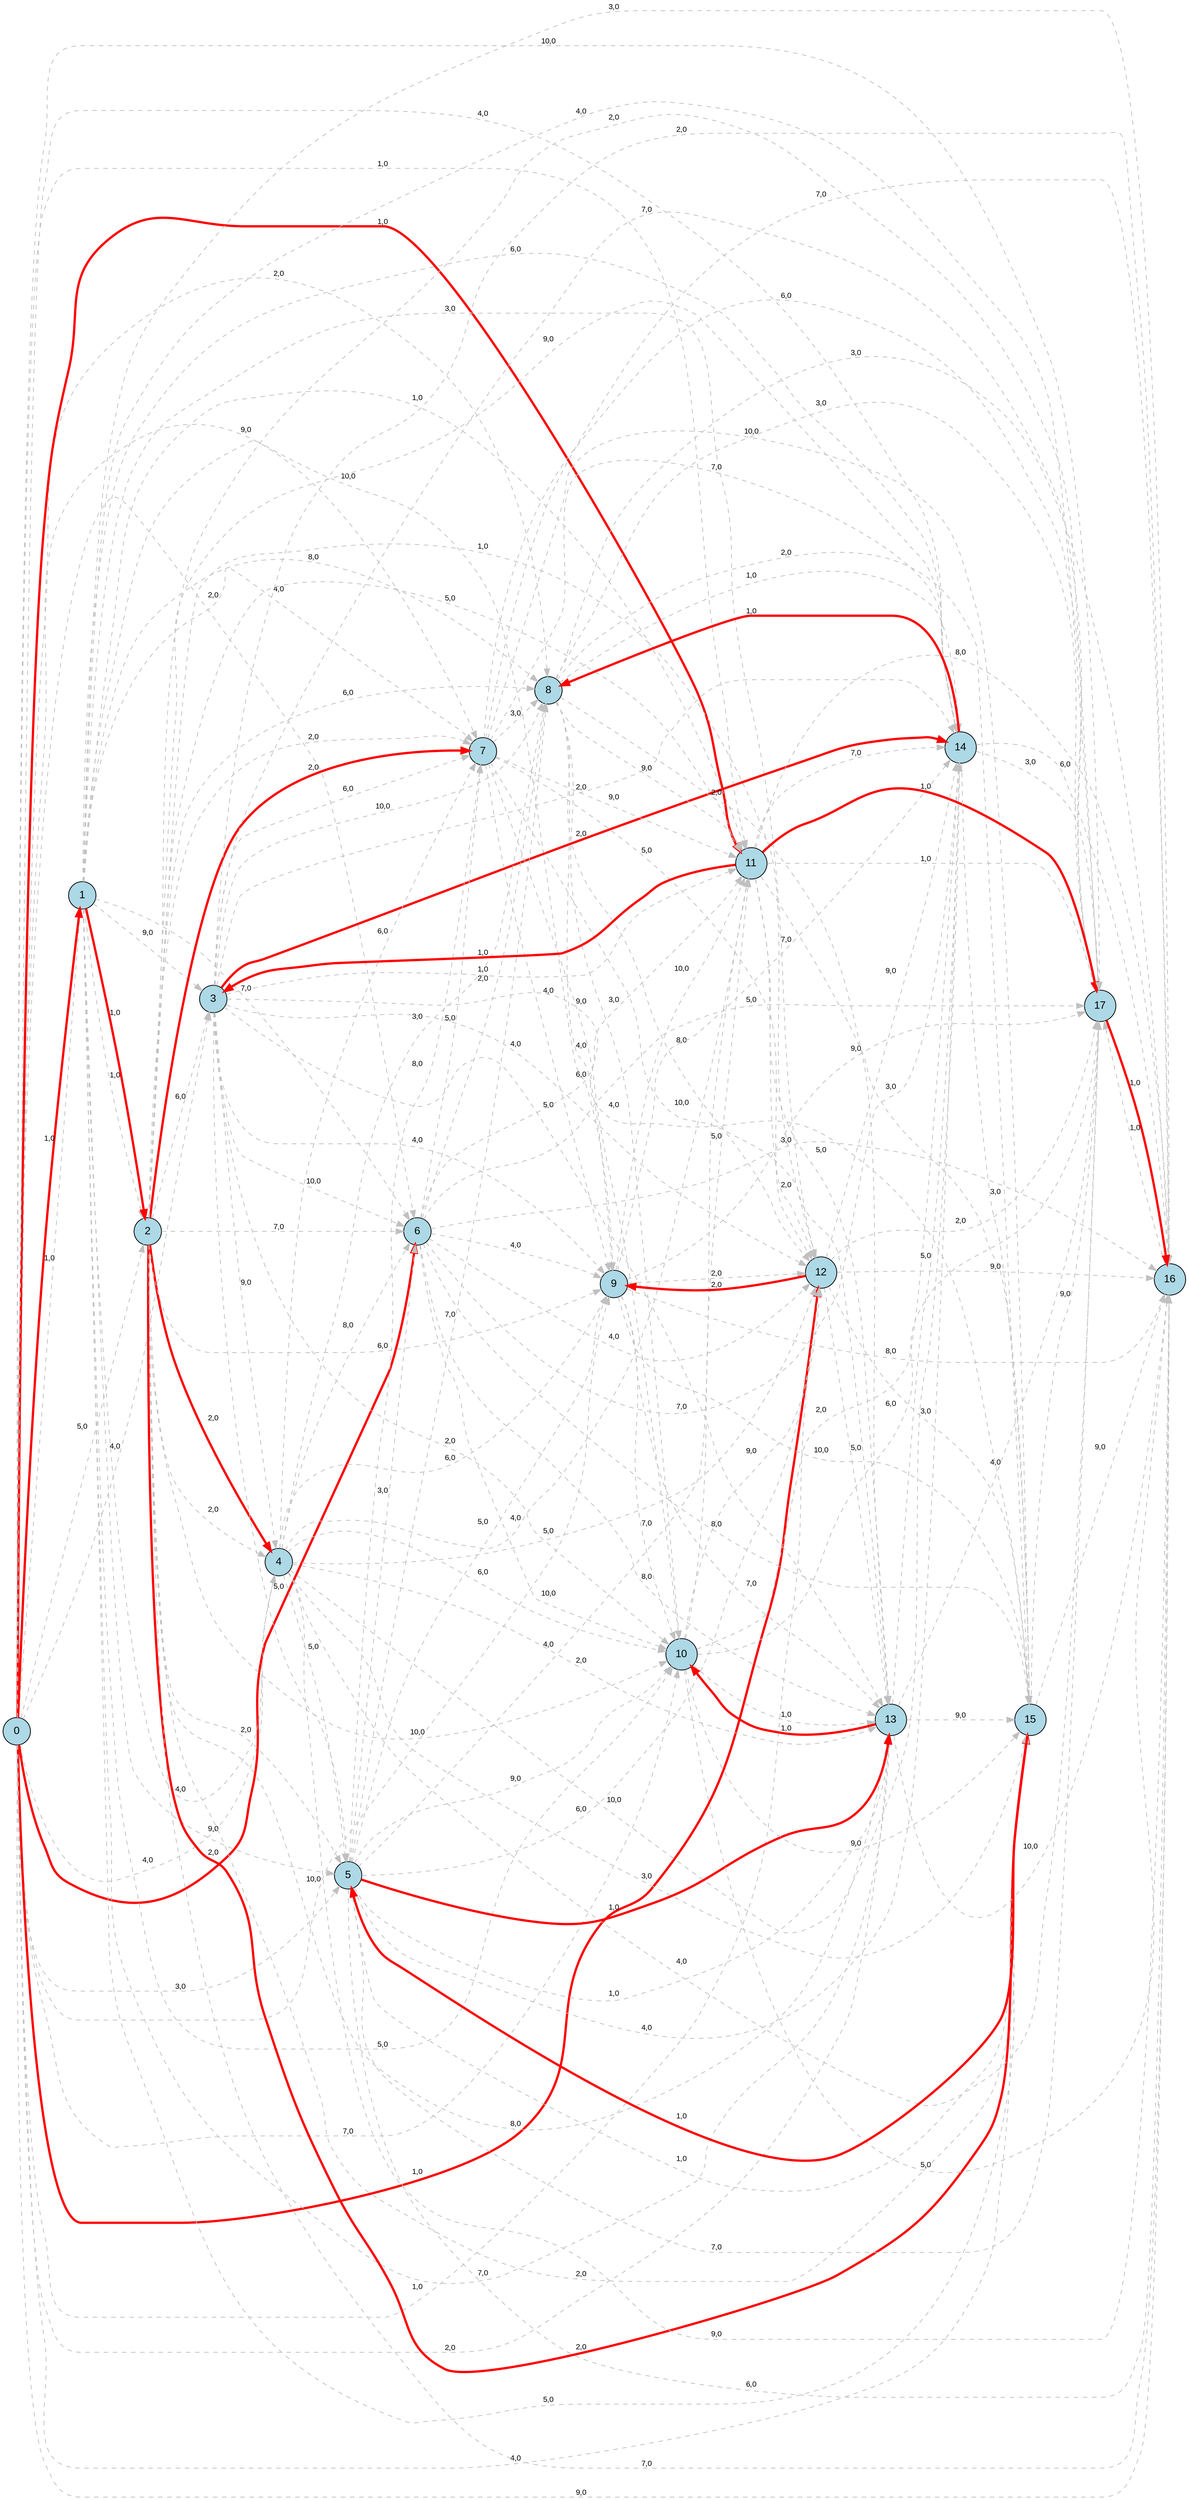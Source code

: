 // DOT file generated for MST Visualization
// Use: https://edotor.net/ or install GraphViz locally
digraph Graph1_PrimMST {
  rankdir=LR;
  node [shape=circle, style=filled, fillcolor=lightblue, fontname=Arial];
  edge [fontname=Arial, fontsize=10];

  // Original graph edges (light gray)
  0 -> 1 [label="1,0", color=gray, penwidth=1, style=dashed];
  0 -> 2 [label="5,0", color=gray, penwidth=1, style=dashed];
  0 -> 3 [label="4,0", color=gray, penwidth=1, style=dashed];
  0 -> 4 [label="4,0", color=gray, penwidth=1, style=dashed];
  0 -> 5 [label="3,0", color=gray, penwidth=1, style=dashed];
  0 -> 6 [label="2,0", color=gray, penwidth=1, style=dashed];
  0 -> 7 [label="9,0", color=gray, penwidth=1, style=dashed];
  0 -> 8 [label="2,0", color=gray, penwidth=1, style=dashed];
  0 -> 9 [label="10,0", color=gray, penwidth=1, style=dashed];
  0 -> 10 [label="7,0", color=gray, penwidth=1, style=dashed];
  0 -> 11 [label="1,0", color=gray, penwidth=1, style=dashed];
  0 -> 12 [label="1,0", color=gray, penwidth=1, style=dashed];
  0 -> 13 [label="2,0", color=gray, penwidth=1, style=dashed];
  0 -> 14 [label="4,0", color=gray, penwidth=1, style=dashed];
  0 -> 15 [label="4,0", color=gray, penwidth=1, style=dashed];
  0 -> 16 [label="9,0", color=gray, penwidth=1, style=dashed];
  0 -> 17 [label="10,0", color=gray, penwidth=1, style=dashed];
  1 -> 2 [label="1,0", color=gray, penwidth=1, style=dashed];
  1 -> 3 [label="9,0", color=gray, penwidth=1, style=dashed];
  1 -> 4 [label="4,0", color=gray, penwidth=1, style=dashed];
  1 -> 5 [label="9,0", color=gray, penwidth=1, style=dashed];
  1 -> 6 [label="7,0", color=gray, penwidth=1, style=dashed];
  1 -> 7 [label="4,0", color=gray, penwidth=1, style=dashed];
  1 -> 8 [label="8,0", color=gray, penwidth=1, style=dashed];
  1 -> 9 [label="10,0", color=gray, penwidth=1, style=dashed];
  1 -> 10 [label="5,0", color=gray, penwidth=1, style=dashed];
  1 -> 11 [label="1,0", color=gray, penwidth=1, style=dashed];
  1 -> 12 [label="3,0", color=gray, penwidth=1, style=dashed];
  1 -> 13 [label="7,0", color=gray, penwidth=1, style=dashed];
  1 -> 14 [label="6,0", color=gray, penwidth=1, style=dashed];
  1 -> 15 [label="5,0", color=gray, penwidth=1, style=dashed];
  1 -> 16 [label="3,0", color=gray, penwidth=1, style=dashed];
  1 -> 17 [label="4,0", color=gray, penwidth=1, style=dashed];
  2 -> 3 [label="6,0", color=gray, penwidth=1, style=dashed];
  2 -> 4 [label="2,0", color=gray, penwidth=1, style=dashed];
  2 -> 5 [label="2,0", color=gray, penwidth=1, style=dashed];
  2 -> 6 [label="7,0", color=gray, penwidth=1, style=dashed];
  2 -> 7 [label="2,0", color=gray, penwidth=1, style=dashed];
  2 -> 8 [label="6,0", color=gray, penwidth=1, style=dashed];
  2 -> 9 [label="6,0", color=gray, penwidth=1, style=dashed];
  2 -> 10 [label="10,0", color=gray, penwidth=1, style=dashed];
  2 -> 11 [label="5,0", color=gray, penwidth=1, style=dashed];
  2 -> 12 [label="1,0", color=gray, penwidth=1, style=dashed];
  2 -> 13 [label="8,0", color=gray, penwidth=1, style=dashed];
  2 -> 14 [label="9,0", color=gray, penwidth=1, style=dashed];
  2 -> 15 [label="2,0", color=gray, penwidth=1, style=dashed];
  2 -> 16 [label="7,0", color=gray, penwidth=1, style=dashed];
  2 -> 17 [label="2,0", color=gray, penwidth=1, style=dashed];
  3 -> 4 [label="9,0", color=gray, penwidth=1, style=dashed];
  3 -> 5 [label="5,0", color=gray, penwidth=1, style=dashed];
  3 -> 6 [label="10,0", color=gray, penwidth=1, style=dashed];
  3 -> 7 [label="6,0", color=gray, penwidth=1, style=dashed];
  3 -> 8 [label="10,0", color=gray, penwidth=1, style=dashed];
  3 -> 9 [label="4,0", color=gray, penwidth=1, style=dashed];
  3 -> 10 [label="2,0", color=gray, penwidth=1, style=dashed];
  3 -> 11 [label="1,0", color=gray, penwidth=1, style=dashed];
  3 -> 12 [label="4,0", color=gray, penwidth=1, style=dashed];
  3 -> 13 [label="5,0", color=gray, penwidth=1, style=dashed];
  3 -> 14 [label="2,0", color=gray, penwidth=1, style=dashed];
  3 -> 15 [label="4,0", color=gray, penwidth=1, style=dashed];
  3 -> 16 [label="2,0", color=gray, penwidth=1, style=dashed];
  3 -> 17 [label="7,0", color=gray, penwidth=1, style=dashed];
  4 -> 5 [label="5,0", color=gray, penwidth=1, style=dashed];
  4 -> 6 [label="8,0", color=gray, penwidth=1, style=dashed];
  4 -> 7 [label="6,0", color=gray, penwidth=1, style=dashed];
  4 -> 8 [label="3,0", color=gray, penwidth=1, style=dashed];
  4 -> 9 [label="6,0", color=gray, penwidth=1, style=dashed];
  4 -> 10 [label="6,0", color=gray, penwidth=1, style=dashed];
  4 -> 11 [label="4,0", color=gray, penwidth=1, style=dashed];
  4 -> 12 [label="5,0", color=gray, penwidth=1, style=dashed];
  4 -> 13 [label="2,0", color=gray, penwidth=1, style=dashed];
  4 -> 14 [label="10,0", color=gray, penwidth=1, style=dashed];
  4 -> 15 [label="3,0", color=gray, penwidth=1, style=dashed];
  4 -> 16 [label="9,0", color=gray, penwidth=1, style=dashed];
  4 -> 17 [label="4,0", color=gray, penwidth=1, style=dashed];
  5 -> 6 [label="3,0", color=gray, penwidth=1, style=dashed];
  5 -> 7 [label="8,0", color=gray, penwidth=1, style=dashed];
  5 -> 8 [label="7,0", color=gray, penwidth=1, style=dashed];
  5 -> 9 [label="5,0", color=gray, penwidth=1, style=dashed];
  5 -> 10 [label="9,0", color=gray, penwidth=1, style=dashed];
  5 -> 11 [label="4,0", color=gray, penwidth=1, style=dashed];
  5 -> 12 [label="6,0", color=gray, penwidth=1, style=dashed];
  5 -> 13 [label="1,0", color=gray, penwidth=1, style=dashed];
  5 -> 14 [label="4,0", color=gray, penwidth=1, style=dashed];
  5 -> 15 [label="1,0", color=gray, penwidth=1, style=dashed];
  5 -> 16 [label="6,0", color=gray, penwidth=1, style=dashed];
  5 -> 17 [label="7,0", color=gray, penwidth=1, style=dashed];
  6 -> 7 [label="5,0", color=gray, penwidth=1, style=dashed];
  6 -> 8 [label="2,0", color=gray, penwidth=1, style=dashed];
  6 -> 9 [label="4,0", color=gray, penwidth=1, style=dashed];
  6 -> 10 [label="10,0", color=gray, penwidth=1, style=dashed];
  6 -> 11 [label="6,0", color=gray, penwidth=1, style=dashed];
  6 -> 12 [label="4,0", color=gray, penwidth=1, style=dashed];
  6 -> 13 [label="8,0", color=gray, penwidth=1, style=dashed];
  6 -> 14 [label="7,0", color=gray, penwidth=1, style=dashed];
  6 -> 15 [label="8,0", color=gray, penwidth=1, style=dashed];
  6 -> 16 [label="3,0", color=gray, penwidth=1, style=dashed];
  6 -> 17 [label="5,0", color=gray, penwidth=1, style=dashed];
  7 -> 8 [label="3,0", color=gray, penwidth=1, style=dashed];
  7 -> 9 [label="4,0", color=gray, penwidth=1, style=dashed];
  7 -> 10 [label="9,0", color=gray, penwidth=1, style=dashed];
  7 -> 11 [label="9,0", color=gray, penwidth=1, style=dashed];
  7 -> 12 [label="5,0", color=gray, penwidth=1, style=dashed];
  7 -> 13 [label="10,0", color=gray, penwidth=1, style=dashed];
  7 -> 14 [label="7,0", color=gray, penwidth=1, style=dashed];
  7 -> 15 [label="10,0", color=gray, penwidth=1, style=dashed];
  7 -> 16 [label="7,0", color=gray, penwidth=1, style=dashed];
  7 -> 17 [label="6,0", color=gray, penwidth=1, style=dashed];
  8 -> 9 [label="4,0", color=gray, penwidth=1, style=dashed];
  8 -> 10 [label="3,0", color=gray, penwidth=1, style=dashed];
  8 -> 11 [label="9,0", color=gray, penwidth=1, style=dashed];
  8 -> 12 [label="8,0", color=gray, penwidth=1, style=dashed];
  8 -> 13 [label="2,0", color=gray, penwidth=1, style=dashed];
  8 -> 14 [label="1,0", color=gray, penwidth=1, style=dashed];
  8 -> 15 [label="2,0", color=gray, penwidth=1, style=dashed];
  8 -> 16 [label="3,0", color=gray, penwidth=1, style=dashed];
  8 -> 17 [label="3,0", color=gray, penwidth=1, style=dashed];
  9 -> 10 [label="7,0", color=gray, penwidth=1, style=dashed];
  9 -> 11 [label="10,0", color=gray, penwidth=1, style=dashed];
  9 -> 12 [label="2,0", color=gray, penwidth=1, style=dashed];
  9 -> 13 [label="7,0", color=gray, penwidth=1, style=dashed];
  9 -> 14 [label="7,0", color=gray, penwidth=1, style=dashed];
  9 -> 15 [label="10,0", color=gray, penwidth=1, style=dashed];
  9 -> 16 [label="8,0", color=gray, penwidth=1, style=dashed];
  9 -> 17 [label="9,0", color=gray, penwidth=1, style=dashed];
  10 -> 11 [label="5,0", color=gray, penwidth=1, style=dashed];
  10 -> 12 [label="9,0", color=gray, penwidth=1, style=dashed];
  10 -> 13 [label="1,0", color=gray, penwidth=1, style=dashed];
  10 -> 14 [label="2,0", color=gray, penwidth=1, style=dashed];
  10 -> 15 [label="9,0", color=gray, penwidth=1, style=dashed];
  10 -> 16 [label="5,0", color=gray, penwidth=1, style=dashed];
  10 -> 17 [label="6,0", color=gray, penwidth=1, style=dashed];
  11 -> 12 [label="2,0", color=gray, penwidth=1, style=dashed];
  11 -> 13 [label="5,0", color=gray, penwidth=1, style=dashed];
  11 -> 14 [label="7,0", color=gray, penwidth=1, style=dashed];
  11 -> 15 [label="3,0", color=gray, penwidth=1, style=dashed];
  11 -> 16 [label="8,0", color=gray, penwidth=1, style=dashed];
  11 -> 17 [label="1,0", color=gray, penwidth=1, style=dashed];
  12 -> 13 [label="5,0", color=gray, penwidth=1, style=dashed];
  12 -> 14 [label="9,0", color=gray, penwidth=1, style=dashed];
  12 -> 15 [label="3,0", color=gray, penwidth=1, style=dashed];
  12 -> 16 [label="9,0", color=gray, penwidth=1, style=dashed];
  12 -> 17 [label="2,0", color=gray, penwidth=1, style=dashed];
  13 -> 14 [label="5,0", color=gray, penwidth=1, style=dashed];
  13 -> 15 [label="9,0", color=gray, penwidth=1, style=dashed];
  13 -> 16 [label="10,0", color=gray, penwidth=1, style=dashed];
  13 -> 17 [label="4,0", color=gray, penwidth=1, style=dashed];
  14 -> 15 [label="3,0", color=gray, penwidth=1, style=dashed];
  14 -> 16 [label="6,0", color=gray, penwidth=1, style=dashed];
  14 -> 17 [label="3,0", color=gray, penwidth=1, style=dashed];
  15 -> 16 [label="9,0", color=gray, penwidth=1, style=dashed];
  15 -> 17 [label="9,0", color=gray, penwidth=1, style=dashed];
  16 -> 17 [label="1,0", color=gray, penwidth=1, style=dashed];

  // Minimum Spanning Tree edges (bold red)
  0 -> 1 [label="1,0", color=red, penwidth=3.0, style=solid];
  0 -> 11 [label="1,0", color=red, penwidth=3.0, style=solid];
  1 -> 2 [label="1,0", color=red, penwidth=3.0, style=solid];
  11 -> 3 [label="1,0", color=red, penwidth=3.0, style=solid];
  11 -> 17 [label="1,0", color=red, penwidth=3.0, style=solid];
  0 -> 12 [label="1,0", color=red, penwidth=3.0, style=solid];
  17 -> 16 [label="1,0", color=red, penwidth=3.0, style=solid];
  12 -> 9 [label="2,0", color=red, penwidth=3.0, style=solid];
  2 -> 15 [label="2,0", color=red, penwidth=3.0, style=solid];
  15 -> 5 [label="1,0", color=red, penwidth=3.0, style=solid];
  5 -> 13 [label="1,0", color=red, penwidth=3.0, style=solid];
  13 -> 10 [label="1,0", color=red, penwidth=3.0, style=solid];
  2 -> 4 [label="2,0", color=red, penwidth=3.0, style=solid];
  0 -> 6 [label="2,0", color=red, penwidth=3.0, style=solid];
  2 -> 7 [label="2,0", color=red, penwidth=3.0, style=solid];
  3 -> 14 [label="2,0", color=red, penwidth=3.0, style=solid];
  14 -> 8 [label="1,0", color=red, penwidth=3.0, style=solid];
}
